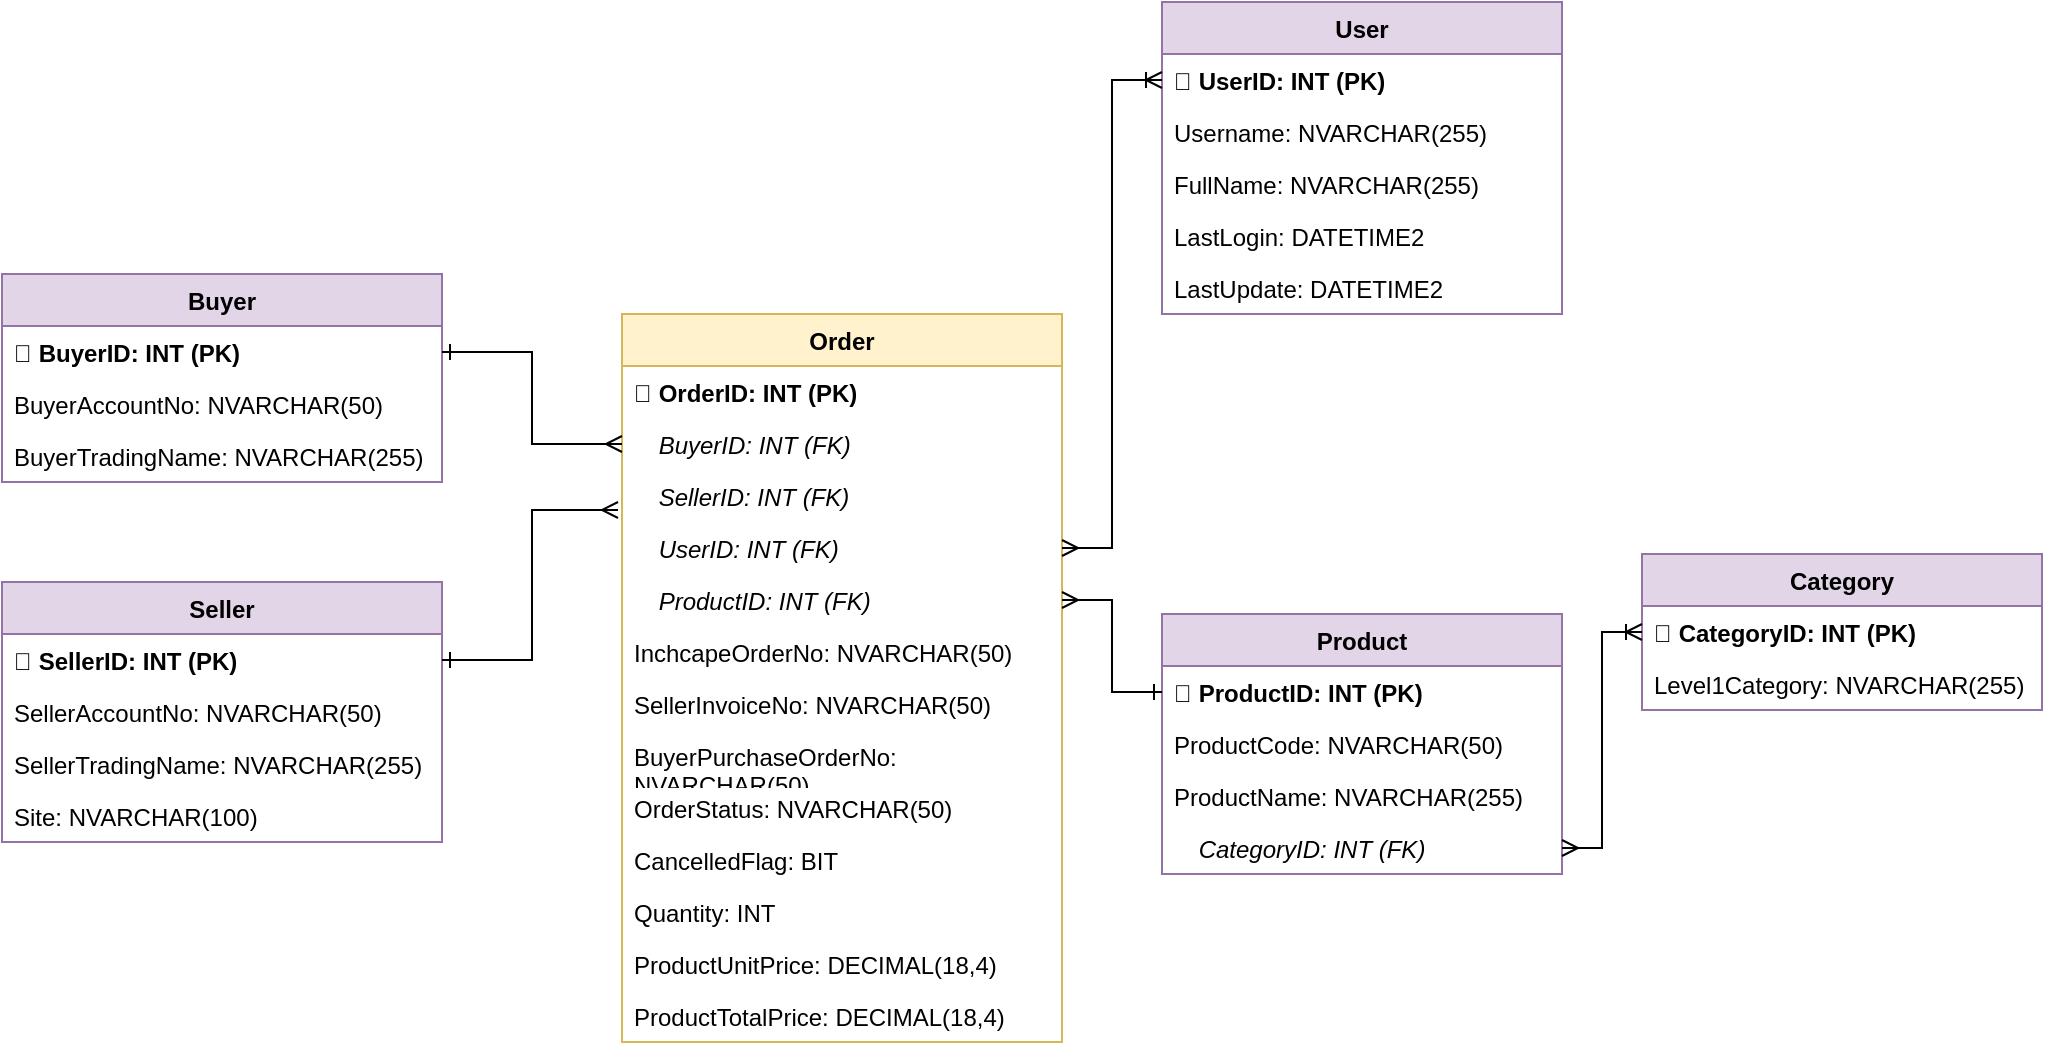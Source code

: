 <mxfile version="28.2.3">
  <diagram name="Database ERD" id="ERD_Database_Schema">
    <mxGraphModel dx="1426" dy="743" grid="0" gridSize="10" guides="1" tooltips="1" connect="1" arrows="1" fold="1" page="1" pageScale="1" pageWidth="1169" pageHeight="827" math="0" shadow="0">
      <root>
        <mxCell id="0" />
        <mxCell id="1" parent="0" />
        <mxCell id="buyer_table" value="Buyer" style="swimlane;fontStyle=1;align=center;verticalAlign=top;childLayout=stackLayout;horizontal=1;startSize=26;horizontalStack=0;resizeParent=1;resizeParentMax=0;resizeLast=0;collapsible=1;marginBottom=0;whiteSpace=wrap;html=1;fillColor=#e1d5e7;strokeColor=#9673a6;" parent="1" vertex="1">
          <mxGeometry x="100" y="260" width="220" height="104" as="geometry" />
        </mxCell>
        <mxCell id="buyer_id" value="🔑 BuyerID: INT (PK)" style="text;strokeColor=none;fillColor=none;align=left;verticalAlign=top;spacingLeft=4;spacingRight=4;overflow=hidden;rotatable=0;points=[[0,0.5],[1,0.5]];portConstraint=eastwest;whiteSpace=wrap;html=1;fontStyle=1;" parent="buyer_table" vertex="1">
          <mxGeometry y="26" width="220" height="26" as="geometry" />
        </mxCell>
        <mxCell id="buyer_account" value="BuyerAccountNo: NVARCHAR(50)" style="text;strokeColor=none;fillColor=none;align=left;verticalAlign=top;spacingLeft=4;spacingRight=4;overflow=hidden;rotatable=0;points=[[0,0.5],[1,0.5]];portConstraint=eastwest;whiteSpace=wrap;html=1;" parent="buyer_table" vertex="1">
          <mxGeometry y="52" width="220" height="26" as="geometry" />
        </mxCell>
        <mxCell id="buyer_trading" value="BuyerTradingName: NVARCHAR(255)" style="text;strokeColor=none;fillColor=none;align=left;verticalAlign=top;spacingLeft=4;spacingRight=4;overflow=hidden;rotatable=0;points=[[0,0.5],[1,0.5]];portConstraint=eastwest;whiteSpace=wrap;html=1;" parent="buyer_table" vertex="1">
          <mxGeometry y="78" width="220" height="26" as="geometry" />
        </mxCell>
        <mxCell id="seller_table" value="Seller" style="swimlane;fontStyle=1;align=center;verticalAlign=top;childLayout=stackLayout;horizontal=1;startSize=26;horizontalStack=0;resizeParent=1;resizeParentMax=0;resizeLast=0;collapsible=1;marginBottom=0;whiteSpace=wrap;html=1;fillColor=#e1d5e7;strokeColor=#9673a6;" parent="1" vertex="1">
          <mxGeometry x="100" y="414" width="220" height="130" as="geometry" />
        </mxCell>
        <mxCell id="seller_id" value="🔑 SellerID: INT (PK)" style="text;strokeColor=none;fillColor=none;align=left;verticalAlign=top;spacingLeft=4;spacingRight=4;overflow=hidden;rotatable=0;points=[[0,0.5],[1,0.5]];portConstraint=eastwest;whiteSpace=wrap;html=1;fontStyle=1;" parent="seller_table" vertex="1">
          <mxGeometry y="26" width="220" height="26" as="geometry" />
        </mxCell>
        <mxCell id="seller_account" value="SellerAccountNo: NVARCHAR(50)" style="text;strokeColor=none;fillColor=none;align=left;verticalAlign=top;spacingLeft=4;spacingRight=4;overflow=hidden;rotatable=0;points=[[0,0.5],[1,0.5]];portConstraint=eastwest;whiteSpace=wrap;html=1;" parent="seller_table" vertex="1">
          <mxGeometry y="52" width="220" height="26" as="geometry" />
        </mxCell>
        <mxCell id="seller_trading" value="SellerTradingName: NVARCHAR(255)" style="text;strokeColor=none;fillColor=none;align=left;verticalAlign=top;spacingLeft=4;spacingRight=4;overflow=hidden;rotatable=0;points=[[0,0.5],[1,0.5]];portConstraint=eastwest;whiteSpace=wrap;html=1;" parent="seller_table" vertex="1">
          <mxGeometry y="78" width="220" height="26" as="geometry" />
        </mxCell>
        <mxCell id="seller_site" value="Site: NVARCHAR(100)" style="text;strokeColor=none;fillColor=none;align=left;verticalAlign=top;spacingLeft=4;spacingRight=4;overflow=hidden;rotatable=0;points=[[0,0.5],[1,0.5]];portConstraint=eastwest;whiteSpace=wrap;html=1;" parent="seller_table" vertex="1">
          <mxGeometry y="104" width="220" height="26" as="geometry" />
        </mxCell>
        <mxCell id="user_table" value="User" style="swimlane;fontStyle=1;align=center;verticalAlign=top;childLayout=stackLayout;horizontal=1;startSize=26;horizontalStack=0;resizeParent=1;resizeParentMax=0;resizeLast=0;collapsible=1;marginBottom=0;whiteSpace=wrap;html=1;fillColor=#e1d5e7;strokeColor=#9673a6;" parent="1" vertex="1">
          <mxGeometry x="680" y="124" width="200" height="156" as="geometry" />
        </mxCell>
        <mxCell id="user_id" value="🔑 UserID: INT (PK)" style="text;strokeColor=none;fillColor=none;align=left;verticalAlign=top;spacingLeft=4;spacingRight=4;overflow=hidden;rotatable=0;points=[[0,0.5],[1,0.5]];portConstraint=eastwest;whiteSpace=wrap;html=1;fontStyle=1;" parent="user_table" vertex="1">
          <mxGeometry y="26" width="200" height="26" as="geometry" />
        </mxCell>
        <mxCell id="username" value="Username: NVARCHAR(255)" style="text;strokeColor=none;fillColor=none;align=left;verticalAlign=top;spacingLeft=4;spacingRight=4;overflow=hidden;rotatable=0;points=[[0,0.5],[1,0.5]];portConstraint=eastwest;whiteSpace=wrap;html=1;" parent="user_table" vertex="1">
          <mxGeometry y="52" width="200" height="26" as="geometry" />
        </mxCell>
        <mxCell id="fullname" value="FullName: NVARCHAR(255)" style="text;strokeColor=none;fillColor=none;align=left;verticalAlign=top;spacingLeft=4;spacingRight=4;overflow=hidden;rotatable=0;points=[[0,0.5],[1,0.5]];portConstraint=eastwest;whiteSpace=wrap;html=1;" parent="user_table" vertex="1">
          <mxGeometry y="78" width="200" height="26" as="geometry" />
        </mxCell>
        <mxCell id="lastlogin" value="LastLogin: DATETIME2" style="text;strokeColor=none;fillColor=none;align=left;verticalAlign=top;spacingLeft=4;spacingRight=4;overflow=hidden;rotatable=0;points=[[0,0.5],[1,0.5]];portConstraint=eastwest;whiteSpace=wrap;html=1;" parent="user_table" vertex="1">
          <mxGeometry y="104" width="200" height="26" as="geometry" />
        </mxCell>
        <mxCell id="lastupdate" value="LastUpdate: DATETIME2" style="text;strokeColor=none;fillColor=none;align=left;verticalAlign=top;spacingLeft=4;spacingRight=4;overflow=hidden;rotatable=0;points=[[0,0.5],[1,0.5]];portConstraint=eastwest;whiteSpace=wrap;html=1;" parent="user_table" vertex="1">
          <mxGeometry y="130" width="200" height="26" as="geometry" />
        </mxCell>
        <mxCell id="category_table" value="Category" style="swimlane;fontStyle=1;align=center;verticalAlign=top;childLayout=stackLayout;horizontal=1;startSize=26;horizontalStack=0;resizeParent=1;resizeParentMax=0;resizeLast=0;collapsible=1;marginBottom=0;whiteSpace=wrap;html=1;fillColor=#e1d5e7;strokeColor=#9673a6;" parent="1" vertex="1">
          <mxGeometry x="920" y="400" width="200" height="78" as="geometry" />
        </mxCell>
        <mxCell id="category_id" value="🔑 CategoryID: INT (PK)" style="text;strokeColor=none;fillColor=none;align=left;verticalAlign=top;spacingLeft=4;spacingRight=4;overflow=hidden;rotatable=0;points=[[0,0.5],[1,0.5]];portConstraint=eastwest;whiteSpace=wrap;html=1;fontStyle=1;" parent="category_table" vertex="1">
          <mxGeometry y="26" width="200" height="26" as="geometry" />
        </mxCell>
        <mxCell id="level1_category" value="Level1Category: NVARCHAR(255)" style="text;strokeColor=none;fillColor=none;align=left;verticalAlign=top;spacingLeft=4;spacingRight=4;overflow=hidden;rotatable=0;points=[[0,0.5],[1,0.5]];portConstraint=eastwest;whiteSpace=wrap;html=1;" parent="category_table" vertex="1">
          <mxGeometry y="52" width="200" height="26" as="geometry" />
        </mxCell>
        <mxCell id="product_table" value="Product" style="swimlane;fontStyle=1;align=center;verticalAlign=top;childLayout=stackLayout;horizontal=1;startSize=26;horizontalStack=0;resizeParent=1;resizeParentMax=0;resizeLast=0;collapsible=1;marginBottom=0;whiteSpace=wrap;html=1;fillColor=#e1d5e7;strokeColor=#9673a6;" parent="1" vertex="1">
          <mxGeometry x="680" y="430" width="200" height="130" as="geometry" />
        </mxCell>
        <mxCell id="product_id" value="🔑 ProductID: INT (PK)" style="text;strokeColor=none;fillColor=none;align=left;verticalAlign=top;spacingLeft=4;spacingRight=4;overflow=hidden;rotatable=0;points=[[0,0.5],[1,0.5]];portConstraint=eastwest;whiteSpace=wrap;html=1;fontStyle=1;" parent="product_table" vertex="1">
          <mxGeometry y="26" width="200" height="26" as="geometry" />
        </mxCell>
        <mxCell id="product_code" value="ProductCode: NVARCHAR(50)" style="text;strokeColor=none;fillColor=none;align=left;verticalAlign=top;spacingLeft=4;spacingRight=4;overflow=hidden;rotatable=0;points=[[0,0.5],[1,0.5]];portConstraint=eastwest;whiteSpace=wrap;html=1;" parent="product_table" vertex="1">
          <mxGeometry y="52" width="200" height="26" as="geometry" />
        </mxCell>
        <mxCell id="product_name" value="ProductName: NVARCHAR(255)" style="text;strokeColor=none;fillColor=none;align=left;verticalAlign=top;spacingLeft=4;spacingRight=4;overflow=hidden;rotatable=0;points=[[0,0.5],[1,0.5]];portConstraint=eastwest;whiteSpace=wrap;html=1;" parent="product_table" vertex="1">
          <mxGeometry y="78" width="200" height="26" as="geometry" />
        </mxCell>
        <mxCell id="product_category_fk" value="🔗 CategoryID: INT (FK)" style="text;strokeColor=none;fillColor=none;align=left;verticalAlign=top;spacingLeft=4;spacingRight=4;overflow=hidden;rotatable=0;points=[[0,0.5],[1,0.5]];portConstraint=eastwest;whiteSpace=wrap;html=1;fontStyle=2;" parent="product_table" vertex="1">
          <mxGeometry y="104" width="200" height="26" as="geometry" />
        </mxCell>
        <mxCell id="order_table" value="Order" style="swimlane;fontStyle=1;align=center;verticalAlign=top;childLayout=stackLayout;horizontal=1;startSize=26;horizontalStack=0;resizeParent=1;resizeParentMax=0;resizeLast=0;collapsible=1;marginBottom=0;whiteSpace=wrap;html=1;fillColor=#fff2cc;strokeColor=#d6b656;" parent="1" vertex="1">
          <mxGeometry x="410" y="280" width="220" height="364" as="geometry" />
        </mxCell>
        <mxCell id="order_id" value="🔑 OrderID: INT (PK)" style="text;strokeColor=none;fillColor=none;align=left;verticalAlign=top;spacingLeft=4;spacingRight=4;overflow=hidden;rotatable=0;points=[[0,0.5],[1,0.5]];portConstraint=eastwest;whiteSpace=wrap;html=1;fontStyle=1;" parent="order_table" vertex="1">
          <mxGeometry y="26" width="220" height="26" as="geometry" />
        </mxCell>
        <mxCell id="order_buyer_fk" value="🔗 BuyerID: INT (FK)" style="text;strokeColor=none;fillColor=none;align=left;verticalAlign=top;spacingLeft=4;spacingRight=4;overflow=hidden;rotatable=0;points=[[0,0.5],[1,0.5]];portConstraint=eastwest;whiteSpace=wrap;html=1;fontStyle=2;" parent="order_table" vertex="1">
          <mxGeometry y="52" width="220" height="26" as="geometry" />
        </mxCell>
        <mxCell id="order_seller_fk" value="🔗 SellerID: INT (FK)" style="text;strokeColor=none;fillColor=none;align=left;verticalAlign=top;spacingLeft=4;spacingRight=4;overflow=hidden;rotatable=0;points=[[0,0.5],[1,0.5]];portConstraint=eastwest;whiteSpace=wrap;html=1;fontStyle=2;" parent="order_table" vertex="1">
          <mxGeometry y="78" width="220" height="26" as="geometry" />
        </mxCell>
        <mxCell id="order_user_fk" value="🔗 UserID: INT (FK)" style="text;strokeColor=none;fillColor=none;align=left;verticalAlign=top;spacingLeft=4;spacingRight=4;overflow=hidden;rotatable=0;points=[[0,0.5],[1,0.5]];portConstraint=eastwest;whiteSpace=wrap;html=1;fontStyle=2;" parent="order_table" vertex="1">
          <mxGeometry y="104" width="220" height="26" as="geometry" />
        </mxCell>
        <mxCell id="order_product_fk" value="🔗 ProductID: INT (FK)" style="text;strokeColor=none;fillColor=none;align=left;verticalAlign=top;spacingLeft=4;spacingRight=4;overflow=hidden;rotatable=0;points=[[0,0.5],[1,0.5]];portConstraint=eastwest;whiteSpace=wrap;html=1;fontStyle=2;" parent="order_table" vertex="1">
          <mxGeometry y="130" width="220" height="26" as="geometry" />
        </mxCell>
        <mxCell id="inchcape_order_no" value="InchcapeOrderNo: NVARCHAR(50)" style="text;strokeColor=none;fillColor=none;align=left;verticalAlign=top;spacingLeft=4;spacingRight=4;overflow=hidden;rotatable=0;points=[[0,0.5],[1,0.5]];portConstraint=eastwest;whiteSpace=wrap;html=1;" parent="order_table" vertex="1">
          <mxGeometry y="156" width="220" height="26" as="geometry" />
        </mxCell>
        <mxCell id="seller_invoice_no" value="SellerInvoiceNo: NVARCHAR(50)" style="text;strokeColor=none;fillColor=none;align=left;verticalAlign=top;spacingLeft=4;spacingRight=4;overflow=hidden;rotatable=0;points=[[0,0.5],[1,0.5]];portConstraint=eastwest;whiteSpace=wrap;html=1;" parent="order_table" vertex="1">
          <mxGeometry y="182" width="220" height="26" as="geometry" />
        </mxCell>
        <mxCell id="buyer_po_no" value="BuyerPurchaseOrderNo: NVARCHAR(50)" style="text;strokeColor=none;fillColor=none;align=left;verticalAlign=top;spacingLeft=4;spacingRight=4;overflow=hidden;rotatable=0;points=[[0,0.5],[1,0.5]];portConstraint=eastwest;whiteSpace=wrap;html=1;" parent="order_table" vertex="1">
          <mxGeometry y="208" width="220" height="26" as="geometry" />
        </mxCell>
        <mxCell id="order_status" value="OrderStatus: NVARCHAR(50)" style="text;strokeColor=none;fillColor=none;align=left;verticalAlign=top;spacingLeft=4;spacingRight=4;overflow=hidden;rotatable=0;points=[[0,0.5],[1,0.5]];portConstraint=eastwest;whiteSpace=wrap;html=1;" parent="order_table" vertex="1">
          <mxGeometry y="234" width="220" height="26" as="geometry" />
        </mxCell>
        <mxCell id="cancelled_flag" value="CancelledFlag: BIT" style="text;strokeColor=none;fillColor=none;align=left;verticalAlign=top;spacingLeft=4;spacingRight=4;overflow=hidden;rotatable=0;points=[[0,0.5],[1,0.5]];portConstraint=eastwest;whiteSpace=wrap;html=1;" parent="order_table" vertex="1">
          <mxGeometry y="260" width="220" height="26" as="geometry" />
        </mxCell>
        <mxCell id="quantity" value="Quantity: INT" style="text;strokeColor=none;fillColor=none;align=left;verticalAlign=top;spacingLeft=4;spacingRight=4;overflow=hidden;rotatable=0;points=[[0,0.5],[1,0.5]];portConstraint=eastwest;whiteSpace=wrap;html=1;" parent="order_table" vertex="1">
          <mxGeometry y="286" width="220" height="26" as="geometry" />
        </mxCell>
        <mxCell id="unit_price" value="ProductUnitPrice: DECIMAL(18,4)" style="text;strokeColor=none;fillColor=none;align=left;verticalAlign=top;spacingLeft=4;spacingRight=4;overflow=hidden;rotatable=0;points=[[0,0.5],[1,0.5]];portConstraint=eastwest;whiteSpace=wrap;html=1;" parent="order_table" vertex="1">
          <mxGeometry y="312" width="220" height="26" as="geometry" />
        </mxCell>
        <mxCell id="total_price" value="ProductTotalPrice: DECIMAL(18,4)" style="text;strokeColor=none;fillColor=none;align=left;verticalAlign=top;spacingLeft=4;spacingRight=4;overflow=hidden;rotatable=0;points=[[0,0.5],[1,0.5]];portConstraint=eastwest;whiteSpace=wrap;html=1;" parent="order_table" vertex="1">
          <mxGeometry y="338" width="220" height="26" as="geometry" />
        </mxCell>
        <mxCell id="buyer_order_rel" value="" style="endArrow=ERmany;html=1;rounded=0;entryX=0;entryY=0.5;entryDx=0;entryDy=0;startArrow=ERone;startFill=0;endFill=0;edgeStyle=orthogonalEdgeStyle;exitX=1;exitY=0.5;exitDx=0;exitDy=0;" parent="1" source="buyer_id" target="order_buyer_fk" edge="1">
          <mxGeometry width="50" height="50" relative="1" as="geometry">
            <mxPoint x="380" y="290" as="sourcePoint" />
            <mxPoint x="330" y="345" as="targetPoint" />
          </mxGeometry>
        </mxCell>
        <mxCell id="seller_order_rel" value="" style="endArrow=ERmany;html=1;rounded=0;exitX=1;exitY=0.5;exitDx=0;exitDy=0;entryX=-0.009;entryY=0.769;entryDx=0;entryDy=0;startArrow=ERone;startFill=0;endFill=0;entryPerimeter=0;edgeStyle=orthogonalEdgeStyle;" parent="1" source="seller_id" target="order_seller_fk" edge="1">
          <mxGeometry width="50" height="50" relative="1" as="geometry">
            <mxPoint x="430" y="180" as="sourcePoint" />
            <mxPoint x="440" y="280" as="targetPoint" />
          </mxGeometry>
        </mxCell>
        <mxCell id="user_order_rel" value="" style="endArrow=ERmany;html=1;rounded=0;exitX=0;exitY=0.5;exitDx=0;exitDy=0;entryX=1;entryY=0.5;entryDx=0;entryDy=0;startArrow=ERoneToMany;startFill=0;endFill=0;edgeStyle=orthogonalEdgeStyle;" parent="1" source="user_id" target="order_user_fk" edge="1">
          <mxGeometry width="50" height="50" relative="1" as="geometry">
            <mxPoint x="610" y="89" as="sourcePoint" />
            <mxPoint x="550" y="397" as="targetPoint" />
          </mxGeometry>
        </mxCell>
        <mxCell id="product_order_rel" value="" style="endArrow=ERmany;html=1;rounded=0;exitX=0;exitY=0.5;exitDx=0;exitDy=0;entryX=1;entryY=0.5;entryDx=0;entryDy=0;startArrow=ERone;startFill=0;endFill=0;edgeStyle=orthogonalEdgeStyle;" parent="1" source="product_id" target="order_product_fk" edge="1">
          <mxGeometry width="50" height="50" relative="1" as="geometry">
            <mxPoint x="890" y="319" as="sourcePoint" />
            <mxPoint x="550" y="423" as="targetPoint" />
          </mxGeometry>
        </mxCell>
        <mxCell id="category_product_rel" value="" style="endArrow=ERmany;html=1;rounded=0;exitX=0;exitY=0.5;exitDx=0;exitDy=0;entryX=1;entryY=0.5;entryDx=0;entryDy=0;startArrow=ERoneToMany;startFill=0;endFill=0;edgeStyle=orthogonalEdgeStyle;" parent="1" source="category_id" target="product_category_fk" edge="1">
          <mxGeometry width="50" height="50" relative="1" as="geometry">
            <mxPoint x="990" y="128" as="sourcePoint" />
            <mxPoint x="990" y="280" as="targetPoint" />
          </mxGeometry>
        </mxCell>
      </root>
    </mxGraphModel>
  </diagram>
</mxfile>
